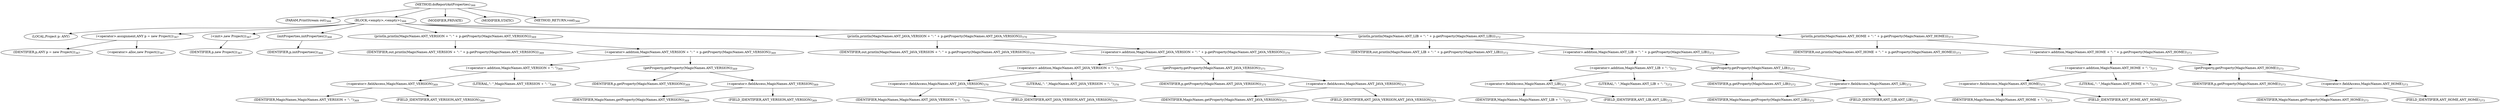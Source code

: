 digraph "doReportAntProperties" {  
"567" [label = <(METHOD,doReportAntProperties)<SUB>366</SUB>> ]
"568" [label = <(PARAM,PrintStream out)<SUB>366</SUB>> ]
"569" [label = <(BLOCK,&lt;empty&gt;,&lt;empty&gt;)<SUB>366</SUB>> ]
"8" [label = <(LOCAL,Project p: ANY)> ]
"570" [label = <(&lt;operator&gt;.assignment,ANY p = new Project())<SUB>367</SUB>> ]
"571" [label = <(IDENTIFIER,p,ANY p = new Project())<SUB>367</SUB>> ]
"572" [label = <(&lt;operator&gt;.alloc,new Project())<SUB>367</SUB>> ]
"573" [label = <(&lt;init&gt;,new Project())<SUB>367</SUB>> ]
"7" [label = <(IDENTIFIER,p,new Project())<SUB>367</SUB>> ]
"574" [label = <(initProperties,initProperties())<SUB>368</SUB>> ]
"575" [label = <(IDENTIFIER,p,initProperties())<SUB>368</SUB>> ]
"576" [label = <(println,println(MagicNames.ANT_VERSION + &quot;: &quot; + p.getProperty(MagicNames.ANT_VERSION)))<SUB>369</SUB>> ]
"577" [label = <(IDENTIFIER,out,println(MagicNames.ANT_VERSION + &quot;: &quot; + p.getProperty(MagicNames.ANT_VERSION)))<SUB>369</SUB>> ]
"578" [label = <(&lt;operator&gt;.addition,MagicNames.ANT_VERSION + &quot;: &quot; + p.getProperty(MagicNames.ANT_VERSION))<SUB>369</SUB>> ]
"579" [label = <(&lt;operator&gt;.addition,MagicNames.ANT_VERSION + &quot;: &quot;)<SUB>369</SUB>> ]
"580" [label = <(&lt;operator&gt;.fieldAccess,MagicNames.ANT_VERSION)<SUB>369</SUB>> ]
"581" [label = <(IDENTIFIER,MagicNames,MagicNames.ANT_VERSION + &quot;: &quot;)<SUB>369</SUB>> ]
"582" [label = <(FIELD_IDENTIFIER,ANT_VERSION,ANT_VERSION)<SUB>369</SUB>> ]
"583" [label = <(LITERAL,&quot;: &quot;,MagicNames.ANT_VERSION + &quot;: &quot;)<SUB>369</SUB>> ]
"584" [label = <(getProperty,getProperty(MagicNames.ANT_VERSION))<SUB>369</SUB>> ]
"585" [label = <(IDENTIFIER,p,getProperty(MagicNames.ANT_VERSION))<SUB>369</SUB>> ]
"586" [label = <(&lt;operator&gt;.fieldAccess,MagicNames.ANT_VERSION)<SUB>369</SUB>> ]
"587" [label = <(IDENTIFIER,MagicNames,getProperty(MagicNames.ANT_VERSION))<SUB>369</SUB>> ]
"588" [label = <(FIELD_IDENTIFIER,ANT_VERSION,ANT_VERSION)<SUB>369</SUB>> ]
"589" [label = <(println,println(MagicNames.ANT_JAVA_VERSION + &quot;: &quot; + p.getProperty(MagicNames.ANT_JAVA_VERSION)))<SUB>370</SUB>> ]
"590" [label = <(IDENTIFIER,out,println(MagicNames.ANT_JAVA_VERSION + &quot;: &quot; + p.getProperty(MagicNames.ANT_JAVA_VERSION)))<SUB>370</SUB>> ]
"591" [label = <(&lt;operator&gt;.addition,MagicNames.ANT_JAVA_VERSION + &quot;: &quot; + p.getProperty(MagicNames.ANT_JAVA_VERSION))<SUB>370</SUB>> ]
"592" [label = <(&lt;operator&gt;.addition,MagicNames.ANT_JAVA_VERSION + &quot;: &quot;)<SUB>370</SUB>> ]
"593" [label = <(&lt;operator&gt;.fieldAccess,MagicNames.ANT_JAVA_VERSION)<SUB>370</SUB>> ]
"594" [label = <(IDENTIFIER,MagicNames,MagicNames.ANT_JAVA_VERSION + &quot;: &quot;)<SUB>370</SUB>> ]
"595" [label = <(FIELD_IDENTIFIER,ANT_JAVA_VERSION,ANT_JAVA_VERSION)<SUB>370</SUB>> ]
"596" [label = <(LITERAL,&quot;: &quot;,MagicNames.ANT_JAVA_VERSION + &quot;: &quot;)<SUB>370</SUB>> ]
"597" [label = <(getProperty,getProperty(MagicNames.ANT_JAVA_VERSION))<SUB>371</SUB>> ]
"598" [label = <(IDENTIFIER,p,getProperty(MagicNames.ANT_JAVA_VERSION))<SUB>371</SUB>> ]
"599" [label = <(&lt;operator&gt;.fieldAccess,MagicNames.ANT_JAVA_VERSION)<SUB>371</SUB>> ]
"600" [label = <(IDENTIFIER,MagicNames,getProperty(MagicNames.ANT_JAVA_VERSION))<SUB>371</SUB>> ]
"601" [label = <(FIELD_IDENTIFIER,ANT_JAVA_VERSION,ANT_JAVA_VERSION)<SUB>371</SUB>> ]
"602" [label = <(println,println(MagicNames.ANT_LIB + &quot;: &quot; + p.getProperty(MagicNames.ANT_LIB)))<SUB>372</SUB>> ]
"603" [label = <(IDENTIFIER,out,println(MagicNames.ANT_LIB + &quot;: &quot; + p.getProperty(MagicNames.ANT_LIB)))<SUB>372</SUB>> ]
"604" [label = <(&lt;operator&gt;.addition,MagicNames.ANT_LIB + &quot;: &quot; + p.getProperty(MagicNames.ANT_LIB))<SUB>372</SUB>> ]
"605" [label = <(&lt;operator&gt;.addition,MagicNames.ANT_LIB + &quot;: &quot;)<SUB>372</SUB>> ]
"606" [label = <(&lt;operator&gt;.fieldAccess,MagicNames.ANT_LIB)<SUB>372</SUB>> ]
"607" [label = <(IDENTIFIER,MagicNames,MagicNames.ANT_LIB + &quot;: &quot;)<SUB>372</SUB>> ]
"608" [label = <(FIELD_IDENTIFIER,ANT_LIB,ANT_LIB)<SUB>372</SUB>> ]
"609" [label = <(LITERAL,&quot;: &quot;,MagicNames.ANT_LIB + &quot;: &quot;)<SUB>372</SUB>> ]
"610" [label = <(getProperty,getProperty(MagicNames.ANT_LIB))<SUB>372</SUB>> ]
"611" [label = <(IDENTIFIER,p,getProperty(MagicNames.ANT_LIB))<SUB>372</SUB>> ]
"612" [label = <(&lt;operator&gt;.fieldAccess,MagicNames.ANT_LIB)<SUB>372</SUB>> ]
"613" [label = <(IDENTIFIER,MagicNames,getProperty(MagicNames.ANT_LIB))<SUB>372</SUB>> ]
"614" [label = <(FIELD_IDENTIFIER,ANT_LIB,ANT_LIB)<SUB>372</SUB>> ]
"615" [label = <(println,println(MagicNames.ANT_HOME + &quot;: &quot; + p.getProperty(MagicNames.ANT_HOME)))<SUB>373</SUB>> ]
"616" [label = <(IDENTIFIER,out,println(MagicNames.ANT_HOME + &quot;: &quot; + p.getProperty(MagicNames.ANT_HOME)))<SUB>373</SUB>> ]
"617" [label = <(&lt;operator&gt;.addition,MagicNames.ANT_HOME + &quot;: &quot; + p.getProperty(MagicNames.ANT_HOME))<SUB>373</SUB>> ]
"618" [label = <(&lt;operator&gt;.addition,MagicNames.ANT_HOME + &quot;: &quot;)<SUB>373</SUB>> ]
"619" [label = <(&lt;operator&gt;.fieldAccess,MagicNames.ANT_HOME)<SUB>373</SUB>> ]
"620" [label = <(IDENTIFIER,MagicNames,MagicNames.ANT_HOME + &quot;: &quot;)<SUB>373</SUB>> ]
"621" [label = <(FIELD_IDENTIFIER,ANT_HOME,ANT_HOME)<SUB>373</SUB>> ]
"622" [label = <(LITERAL,&quot;: &quot;,MagicNames.ANT_HOME + &quot;: &quot;)<SUB>373</SUB>> ]
"623" [label = <(getProperty,getProperty(MagicNames.ANT_HOME))<SUB>373</SUB>> ]
"624" [label = <(IDENTIFIER,p,getProperty(MagicNames.ANT_HOME))<SUB>373</SUB>> ]
"625" [label = <(&lt;operator&gt;.fieldAccess,MagicNames.ANT_HOME)<SUB>373</SUB>> ]
"626" [label = <(IDENTIFIER,MagicNames,getProperty(MagicNames.ANT_HOME))<SUB>373</SUB>> ]
"627" [label = <(FIELD_IDENTIFIER,ANT_HOME,ANT_HOME)<SUB>373</SUB>> ]
"628" [label = <(MODIFIER,PRIVATE)> ]
"629" [label = <(MODIFIER,STATIC)> ]
"630" [label = <(METHOD_RETURN,void)<SUB>366</SUB>> ]
  "567" -> "568" 
  "567" -> "569" 
  "567" -> "628" 
  "567" -> "629" 
  "567" -> "630" 
  "569" -> "8" 
  "569" -> "570" 
  "569" -> "573" 
  "569" -> "574" 
  "569" -> "576" 
  "569" -> "589" 
  "569" -> "602" 
  "569" -> "615" 
  "570" -> "571" 
  "570" -> "572" 
  "573" -> "7" 
  "574" -> "575" 
  "576" -> "577" 
  "576" -> "578" 
  "578" -> "579" 
  "578" -> "584" 
  "579" -> "580" 
  "579" -> "583" 
  "580" -> "581" 
  "580" -> "582" 
  "584" -> "585" 
  "584" -> "586" 
  "586" -> "587" 
  "586" -> "588" 
  "589" -> "590" 
  "589" -> "591" 
  "591" -> "592" 
  "591" -> "597" 
  "592" -> "593" 
  "592" -> "596" 
  "593" -> "594" 
  "593" -> "595" 
  "597" -> "598" 
  "597" -> "599" 
  "599" -> "600" 
  "599" -> "601" 
  "602" -> "603" 
  "602" -> "604" 
  "604" -> "605" 
  "604" -> "610" 
  "605" -> "606" 
  "605" -> "609" 
  "606" -> "607" 
  "606" -> "608" 
  "610" -> "611" 
  "610" -> "612" 
  "612" -> "613" 
  "612" -> "614" 
  "615" -> "616" 
  "615" -> "617" 
  "617" -> "618" 
  "617" -> "623" 
  "618" -> "619" 
  "618" -> "622" 
  "619" -> "620" 
  "619" -> "621" 
  "623" -> "624" 
  "623" -> "625" 
  "625" -> "626" 
  "625" -> "627" 
}
